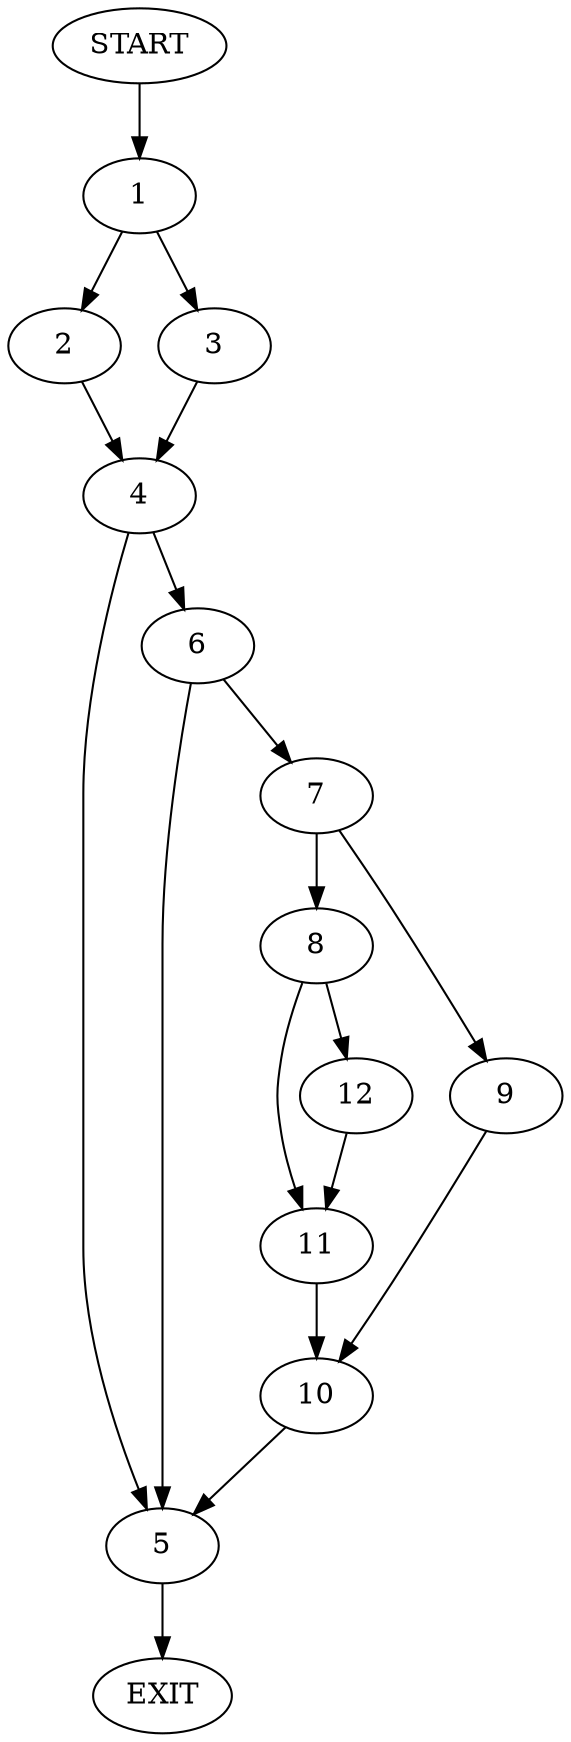 digraph {
0 [label="START"]
13 [label="EXIT"]
0 -> 1
1 -> 2
1 -> 3
2 -> 4
3 -> 4
4 -> 5
4 -> 6
6 -> 5
6 -> 7
5 -> 13
7 -> 8
7 -> 9
9 -> 10
8 -> 11
8 -> 12
12 -> 11
11 -> 10
10 -> 5
}
